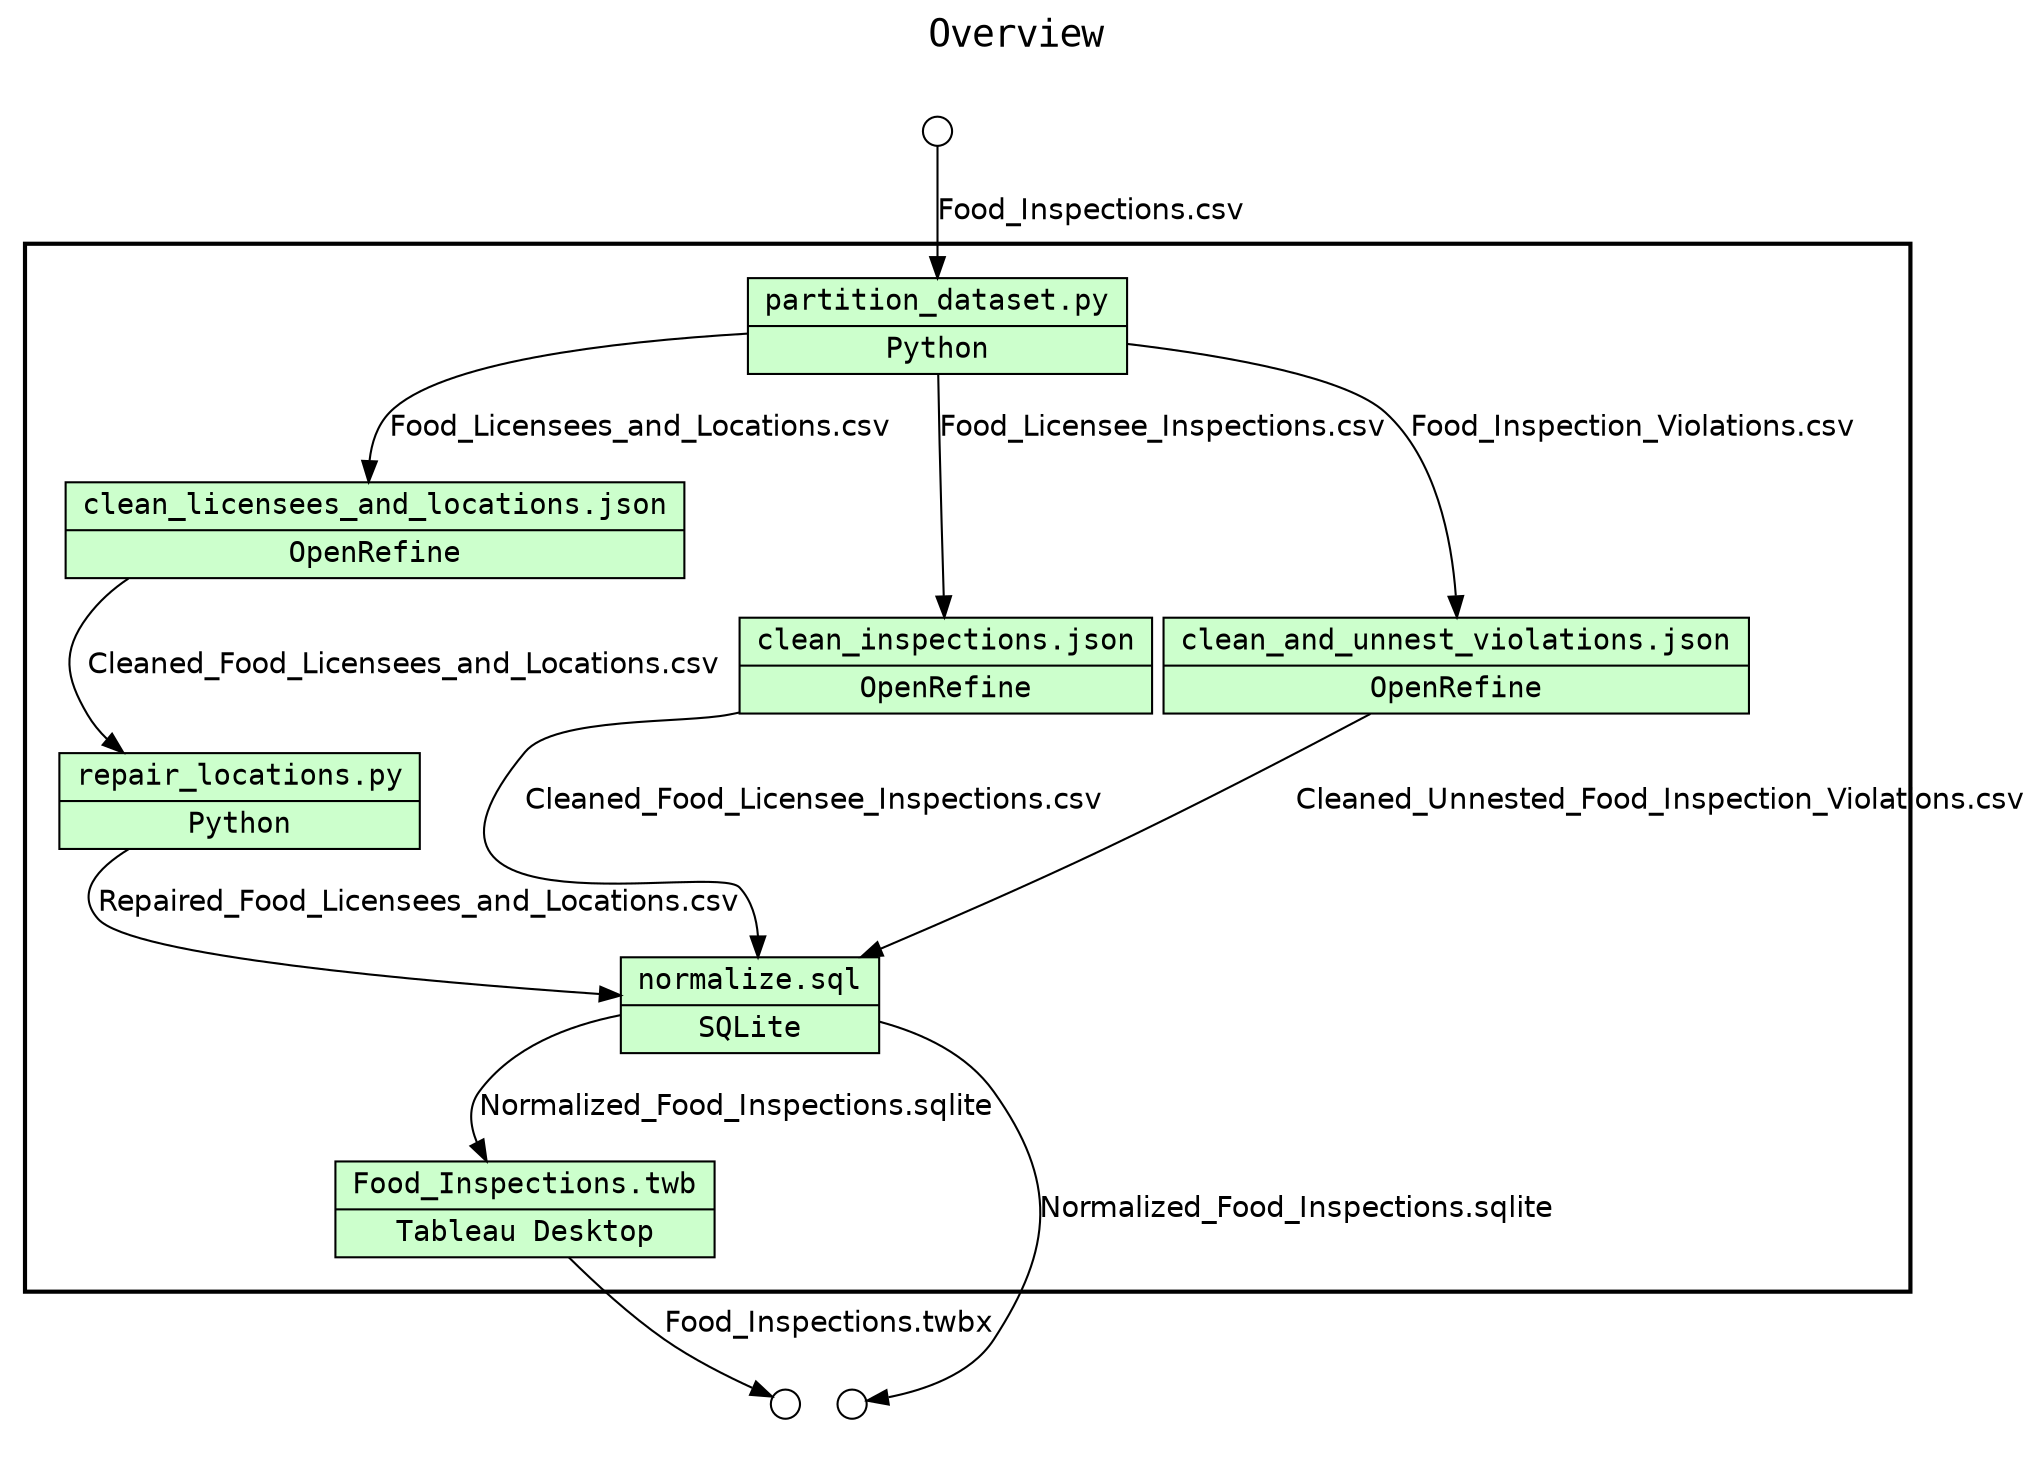 digraph Workflow {
rankdir=TB
fontname=Courier; fontsize=18; labelloc=t
label=Overview
subgraph cluster_workflow_box_outer { label=""; color=black; penwidth=2
subgraph cluster_workflow_box_inner { label=""; color=white
node[shape=box style=filled fillcolor="#CCFFCC" peripheries=1 fontname=Courier]
"partition_dataset.py" [shape=record rankdir=LR label="{<f0> partition_dataset.py |<f1> Python}"];
"clean_licensees_and_locations.json" [shape=record rankdir=LR label="{<f0> clean_licensees_and_locations.json |<f1> OpenRefine}"];
"clean_inspections.json" [shape=record rankdir=LR label="{<f0> clean_inspections.json |<f1> OpenRefine}"];
"clean_and_unnest_violations.json" [shape=record rankdir=LR label="{<f0> clean_and_unnest_violations.json |<f1> OpenRefine}"];
"repair_locations.py" [shape=record rankdir=LR label="{<f0> repair_locations.py |<f1> Python}"];
"normalize.sql" [shape=record rankdir=LR label="{<f0> normalize.sql |<f1> SQLite}"];
"Food_Inspections.twb" [shape=record rankdir=LR label="{<f0> Food_Inspections.twb |<f1> Tableau Desktop}"];
edge[fontname=Helvetica]
"partition_dataset.py" -> "clean_licensees_and_locations.json" [label="Food_Licensees_and_Locations.csv"]
"partition_dataset.py" -> "clean_inspections.json" [label="Food_Licensee_Inspections.csv"]
"partition_dataset.py" -> "clean_and_unnest_violations.json" [label="Food_Inspection_Violations.csv"]
"clean_licensees_and_locations.json" -> "repair_locations.py" [label="Cleaned_Food_Licensees_and_Locations.csv"]
"repair_locations.py" -> "normalize.sql" [label="Repaired_Food_Licensees_and_Locations.csv"]
"clean_inspections.json" -> "normalize.sql" [label="Cleaned_Food_Licensee_Inspections.csv"]
"clean_and_unnest_violations.json" -> "normalize.sql" [label="Cleaned_Unnested_Food_Inspection_Violations.csv"]
"normalize.sql" -> "Food_Inspections.twb" [label="Normalized_Food_Inspections.sqlite"]
}}
subgraph cluster_input_ports_group_outer { label=""; color=white
subgraph cluster_input_ports_group_inner { label=""; color=white
node[shape=circle style=filled fillcolor="#FFFFFF" peripheries=1 fontname=Courier width=0.2]
"Food_Inspections.csv_input_port" [label=""]
}}
subgraph cluster_output_ports_group_outer { label=""; color=white
subgraph cluster_output_ports_group_inner { label=""; color=white
node[shape=circle style=filled fillcolor="#FFFFFF" peripheries=1 fontname=Courier width=0.2]
"Normalized_Food_Inspections.sqlite_output_port" [label=""]
"Food_Inspections.twbx_output_port" [label=""]
}}
edge[fontname=Helvetica]
"Food_Inspections.csv_input_port" -> "partition_dataset.py" [label="Food_Inspections.csv"]
edge[fontname=Helvetica]
"normalize.sql" -> "Normalized_Food_Inspections.sqlite_output_port" [label="Normalized_Food_Inspections.sqlite"]
"Food_Inspections.twb" -> "Food_Inspections.twbx_output_port" [label="Food_Inspections.twbx"]
}
